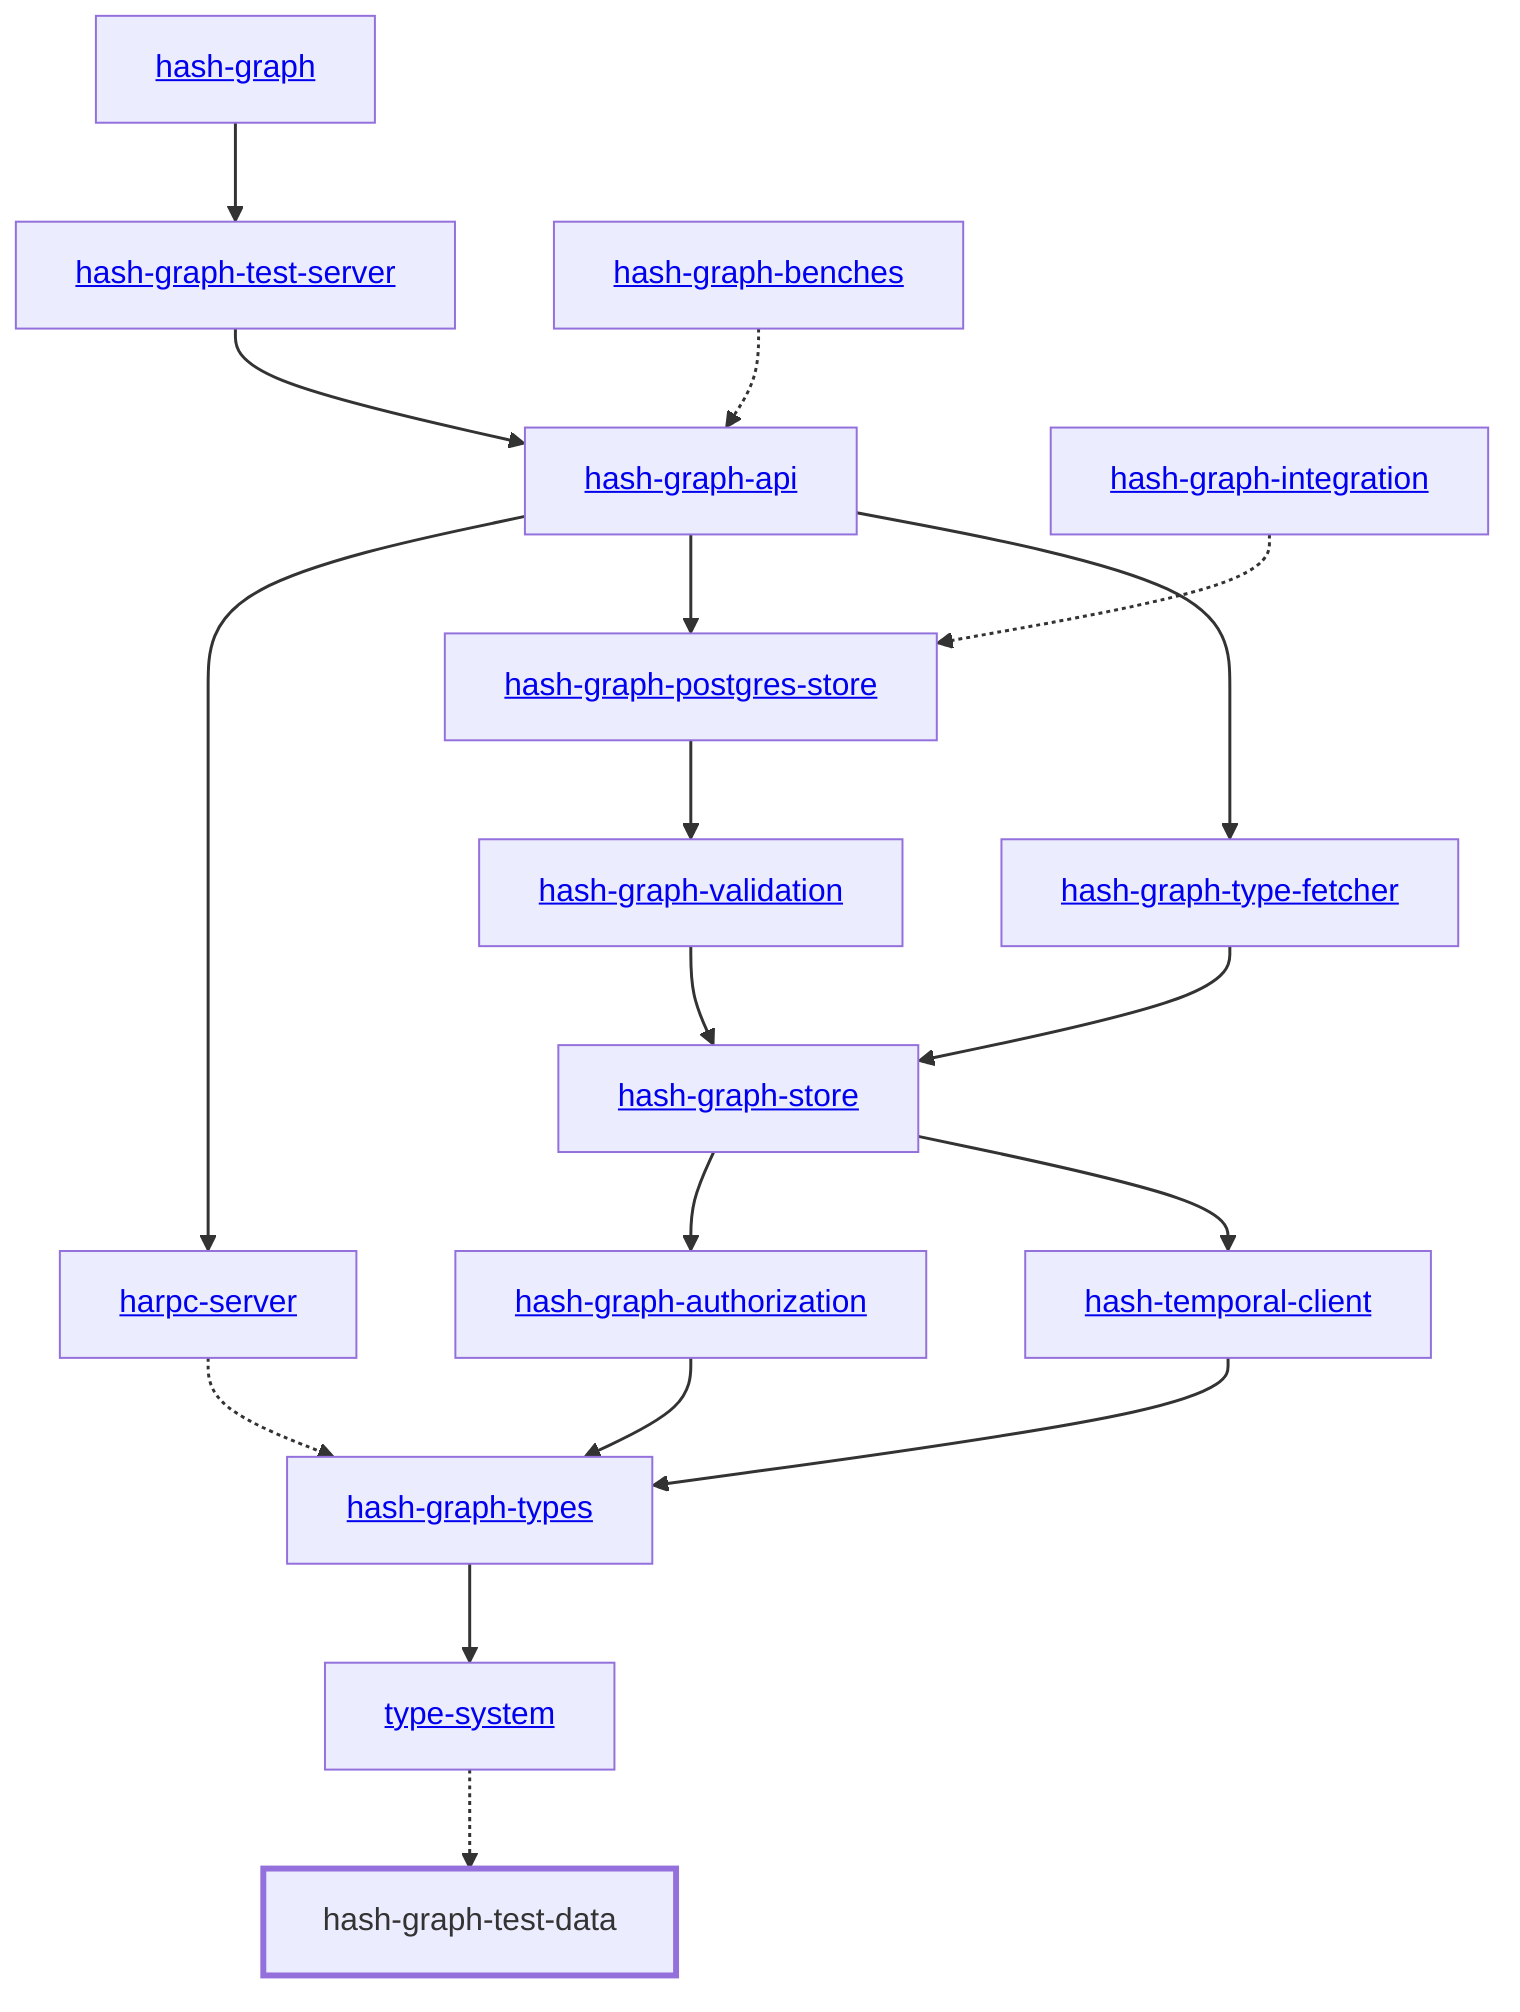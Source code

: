 graph TD
    linkStyle default stroke-width:1.5px
    classDef default stroke-width:1px
    classDef root stroke-width:3px
    classDef dev stroke-width:1px
    classDef build stroke-width:1px
    %% Legend
    %% --> : Normal dependency
    %% -.-> : Dev dependency
    %% ---> : Build dependency
    0[<a href="../hash_graph_test_server/index.html">hash-graph-test-server</a>]
    1[<a href="../type_system/index.html">type-system</a>]
    2[<a href="../hash_graph_type_fetcher/index.html">hash-graph-type-fetcher</a>]
    3[<a href="../hash_graph/index.html">hash-graph</a>]
    4[<a href="../hash_graph_api/index.html">hash-graph-api</a>]
    5[<a href="../hash_graph_authorization/index.html">hash-graph-authorization</a>]
    6[<a href="../hash_graph_benches/index.html">hash-graph-benches</a>]
    7[<a href="../hash_graph_integration/index.html">hash-graph-integration</a>]
    8[<a href="../hash_graph_types/index.html">hash-graph-types</a>]
    9[<a href="../hash_graph_validation/index.html">hash-graph-validation</a>]
    10[<a href="../hash_graph_postgres_store/index.html">hash-graph-postgres-store</a>]
    11[<a href="../hash_graph_store/index.html">hash-graph-store</a>]
    12[<a href="../harpc_server/index.html">harpc-server</a>]
    13[<a href="../hash_temporal_client/index.html">hash-temporal-client</a>]
    14[hash-graph-test-data]
    class 14 root
    4 --> 12
    8 --> 1
    4 --> 10
    1 -.-> 14
    0 --> 4
    7 -.-> 10
    10 --> 9
    11 --> 5
    5 --> 8
    6 -.-> 4
    12 -.-> 8
    2 --> 11
    11 --> 13
    4 --> 2
    3 --> 0
    13 --> 8
    9 --> 11